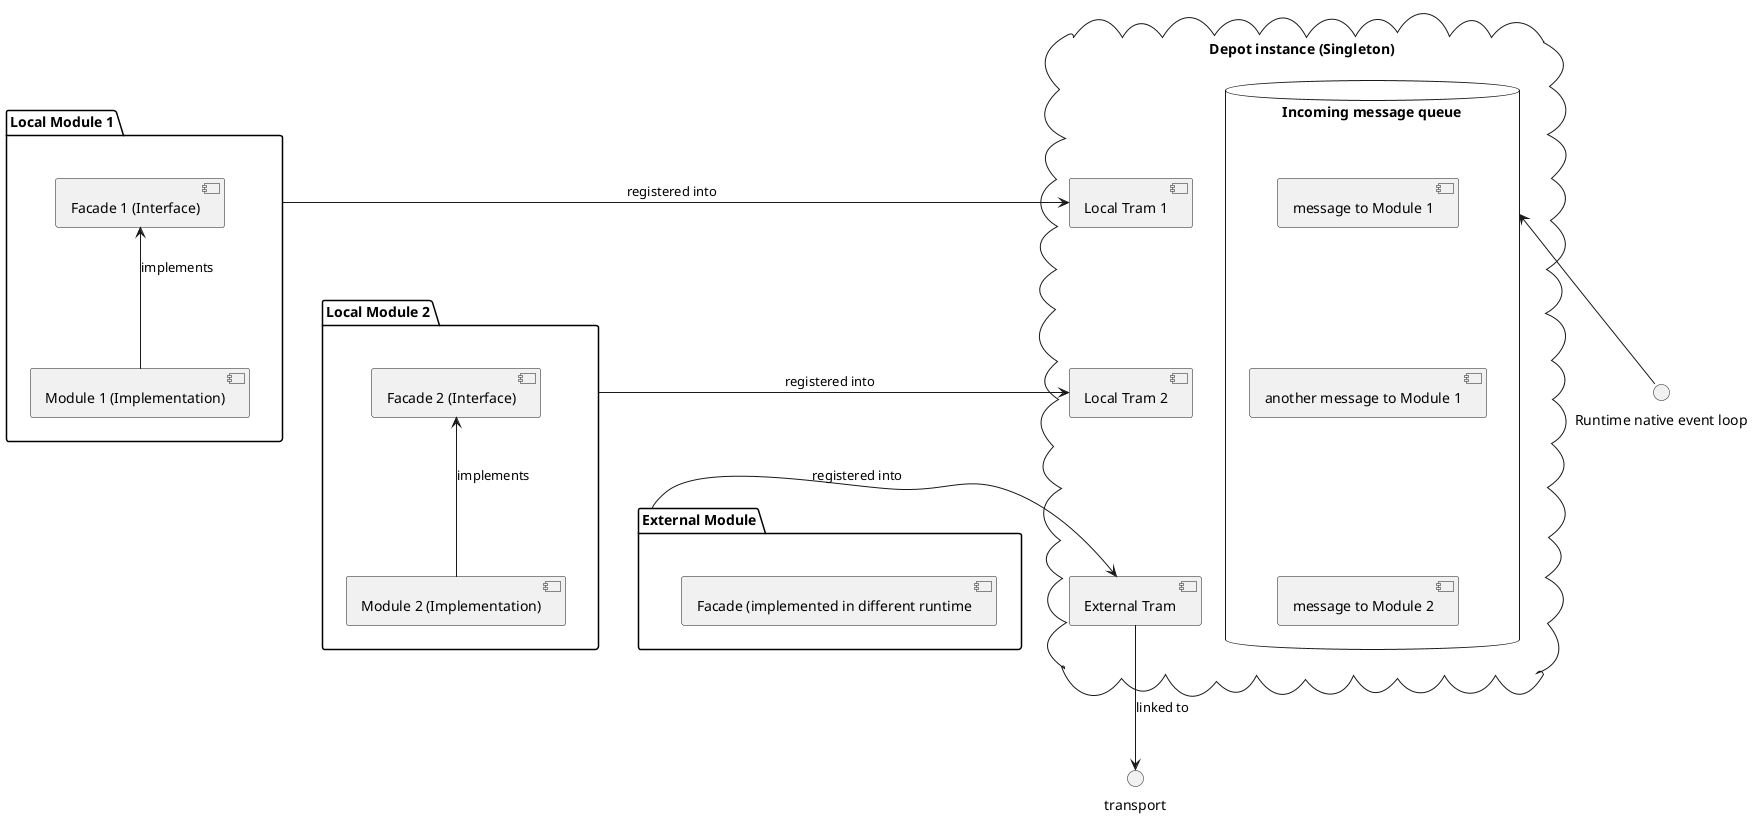 @startuml
'https://plantuml.com/component-diagram


package "Local Module 1" {
  [Module 1 (Implementation)]
  [Facade 1 (Interface)]
  [Module 1 (Implementation)] -u-> [Facade 1 (Interface)] : implements
}

package "Local Module 2" {
  [Module 2 (Implementation)]
  [Facade 2 (Interface)]
  [Module 2 (Implementation)] -u-> [Facade 2 (Interface)] : implements
}

package "External Module" {
  [Facade (implemented in different runtime]
}

cloud "Depot instance (Singleton)"{
  [Local Tram 1]
  [Local Tram 2]
  [External Tram]
  database "Incoming message queue" {
    [message to Module 1]
    [another message to Module 1]
    [message to Module 2]
    [another message to Module 1] -u[hidden]- [message to Module 1]
    [message to Module 2] -u[hidden]- [another message to Module 1]
  }
  [Local Tram 2] -u[hidden]- [Local Tram 1]
  [External Tram] -u[hidden]- [Local Tram 2]
}

"Local Module 1" -r-> [Local Tram 1] : registered into
"Local Module 2" -r-> [Local Tram 2] : registered into
"External Module" -r-> [External Tram] : registered into
[External Tram] --> transport : linked to
"Runtime native event loop" -u-> [Incoming message queue]

"Local Module 2" -u[hidden]- "Local Module 1"
"External Module" -u[hidden]- "Local Module 2"

@enduml
